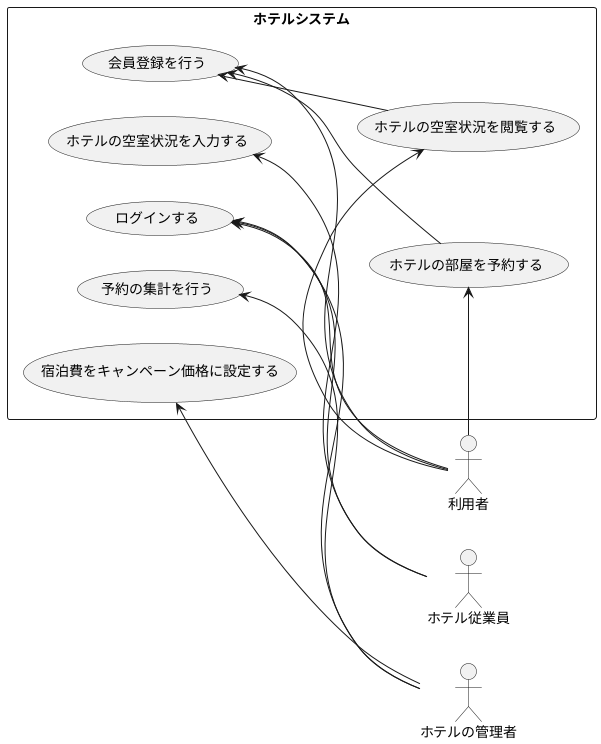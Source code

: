 @startuml 演習2-8
left to right direction
actor 利用者
actor ホテル従業員
actor ホテルの管理者

rectangle ホテルシステム {
  利用者 --> (ホテルの空室状況を閲覧する)
  利用者 --> (ホテルの部屋を予約する)
  (ホテルの空室状況を入力する) <-- ホテル従業員
  (予約の集計を行う) <-- ホテルの管理者
  (ログインする) <-- 利用者
  (会員登録を行う) <-- 利用者
  (宿泊費をキャンペーン価格に設定する) <-- ホテルの管理者
  (ログインする) <-- ホテル従業員
  (ログインする) <-- ホテルの管理者
  (会員登録を行う) <-- (ホテルの部屋を予約する)
  (会員登録を行う) <-- (ホテルの空室状況を閲覧する)
}
@enduml
